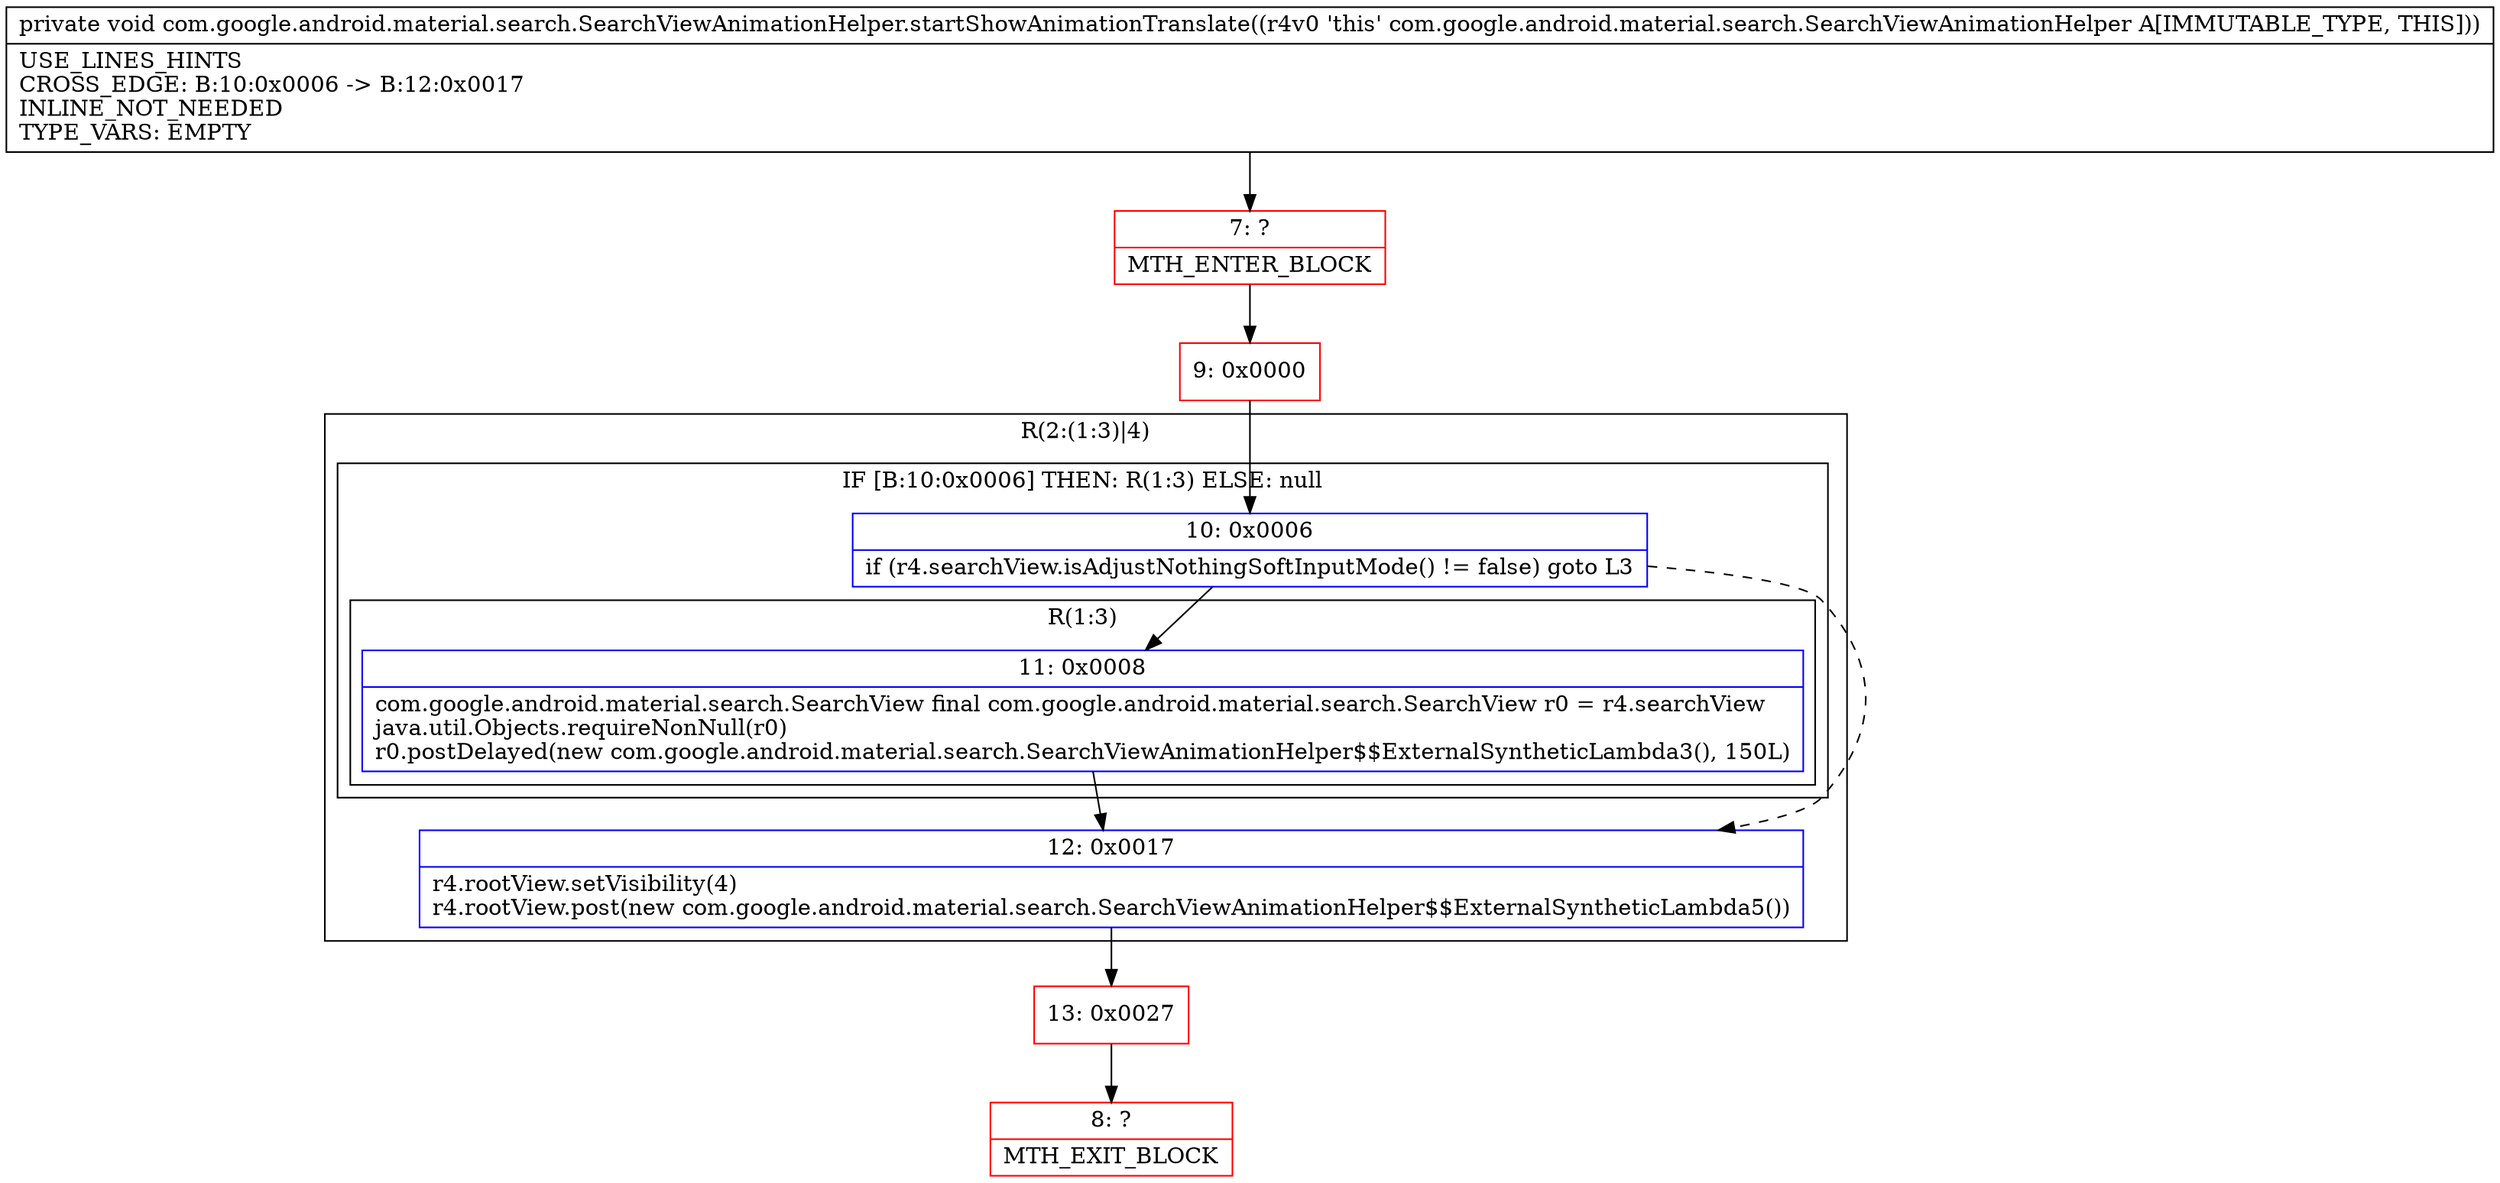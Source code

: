 digraph "CFG forcom.google.android.material.search.SearchViewAnimationHelper.startShowAnimationTranslate()V" {
subgraph cluster_Region_877273223 {
label = "R(2:(1:3)|4)";
node [shape=record,color=blue];
subgraph cluster_IfRegion_1566553806 {
label = "IF [B:10:0x0006] THEN: R(1:3) ELSE: null";
node [shape=record,color=blue];
Node_10 [shape=record,label="{10\:\ 0x0006|if (r4.searchView.isAdjustNothingSoftInputMode() != false) goto L3\l}"];
subgraph cluster_Region_1504954413 {
label = "R(1:3)";
node [shape=record,color=blue];
Node_11 [shape=record,label="{11\:\ 0x0008|com.google.android.material.search.SearchView final com.google.android.material.search.SearchView r0 = r4.searchView\ljava.util.Objects.requireNonNull(r0)\lr0.postDelayed(new com.google.android.material.search.SearchViewAnimationHelper$$ExternalSyntheticLambda3(), 150L)\l}"];
}
}
Node_12 [shape=record,label="{12\:\ 0x0017|r4.rootView.setVisibility(4)\lr4.rootView.post(new com.google.android.material.search.SearchViewAnimationHelper$$ExternalSyntheticLambda5())\l}"];
}
Node_7 [shape=record,color=red,label="{7\:\ ?|MTH_ENTER_BLOCK\l}"];
Node_9 [shape=record,color=red,label="{9\:\ 0x0000}"];
Node_13 [shape=record,color=red,label="{13\:\ 0x0027}"];
Node_8 [shape=record,color=red,label="{8\:\ ?|MTH_EXIT_BLOCK\l}"];
MethodNode[shape=record,label="{private void com.google.android.material.search.SearchViewAnimationHelper.startShowAnimationTranslate((r4v0 'this' com.google.android.material.search.SearchViewAnimationHelper A[IMMUTABLE_TYPE, THIS]))  | USE_LINES_HINTS\lCROSS_EDGE: B:10:0x0006 \-\> B:12:0x0017\lINLINE_NOT_NEEDED\lTYPE_VARS: EMPTY\l}"];
MethodNode -> Node_7;Node_10 -> Node_11;
Node_10 -> Node_12[style=dashed];
Node_11 -> Node_12;
Node_12 -> Node_13;
Node_7 -> Node_9;
Node_9 -> Node_10;
Node_13 -> Node_8;
}

